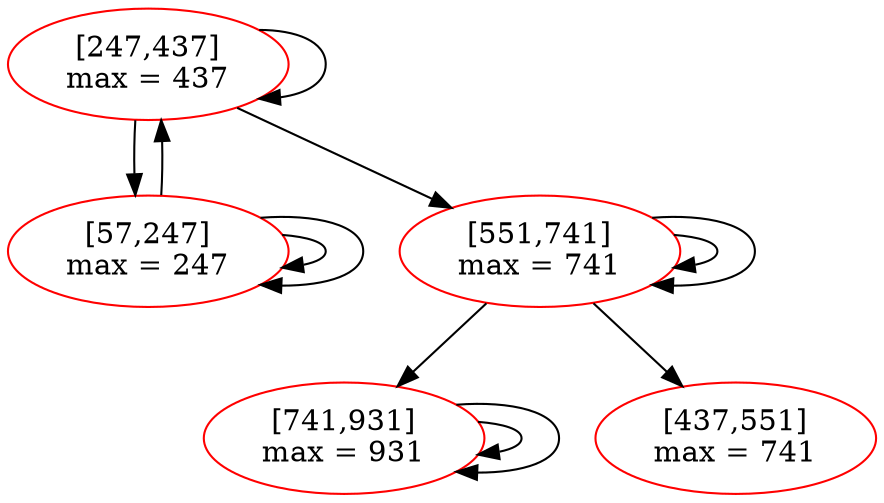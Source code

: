 digraph{
107940 [label="[247,437]
max = 741", color = black];
107940->14080;
107940->408292;
14080 [label="[57,247]
max = 437", color = red];
14080->14080;
14080->107940;
408292 [label="[551,741]
max = 931", color = red];
408292->408292;
408292->689872;
14080 [label="[57,247]
max = 247", color = black];
14080->14080;
107940 [label="[247,437]
max = 437", color = black];
107940->107940;
408292 [label="[551,741]
max = 741", color = black];
408292->240788;
408292->408292;
689872 [label="[741,931]
max = 931", color = black];
689872->689872;
689872->689872;
14080 [label="[57,247]
max = 247", color = red];
107940 [label="[247,437]
max = 437", color = red];
240788 [label="[437,551]
max = 741", color = red];
408292 [label="[551,741]
max = 741", color = red];
689872 [label="[741,931]
max = 931", color = red];
689872 [label="[741,931]
max = 931", color = red];
}